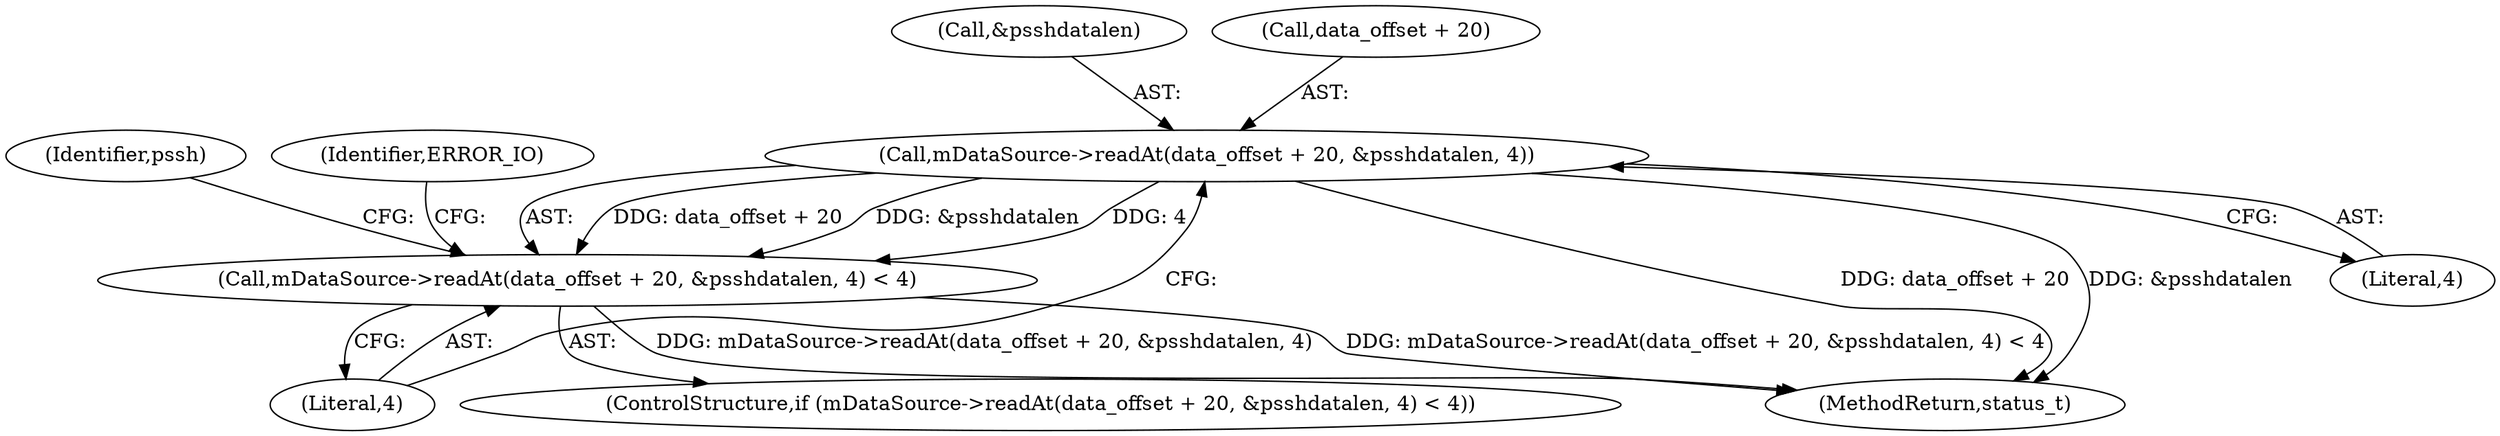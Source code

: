 digraph "0_Android_6fe85f7e15203e48df2cc3e8e1c4bc6ad49dc968@API" {
"1001026" [label="(Call,mDataSource->readAt(data_offset + 20, &psshdatalen, 4))"];
"1001025" [label="(Call,mDataSource->readAt(data_offset + 20, &psshdatalen, 4) < 4)"];
"1001039" [label="(Identifier,pssh)"];
"1001030" [label="(Call,&psshdatalen)"];
"1001025" [label="(Call,mDataSource->readAt(data_offset + 20, &psshdatalen, 4) < 4)"];
"1001036" [label="(Identifier,ERROR_IO)"];
"1001033" [label="(Literal,4)"];
"1001024" [label="(ControlStructure,if (mDataSource->readAt(data_offset + 20, &psshdatalen, 4) < 4))"];
"1002931" [label="(MethodReturn,status_t)"];
"1001032" [label="(Literal,4)"];
"1001027" [label="(Call,data_offset + 20)"];
"1001026" [label="(Call,mDataSource->readAt(data_offset + 20, &psshdatalen, 4))"];
"1001026" -> "1001025"  [label="AST: "];
"1001026" -> "1001032"  [label="CFG: "];
"1001027" -> "1001026"  [label="AST: "];
"1001030" -> "1001026"  [label="AST: "];
"1001032" -> "1001026"  [label="AST: "];
"1001033" -> "1001026"  [label="CFG: "];
"1001026" -> "1002931"  [label="DDG: data_offset + 20"];
"1001026" -> "1002931"  [label="DDG: &psshdatalen"];
"1001026" -> "1001025"  [label="DDG: data_offset + 20"];
"1001026" -> "1001025"  [label="DDG: &psshdatalen"];
"1001026" -> "1001025"  [label="DDG: 4"];
"1001025" -> "1001024"  [label="AST: "];
"1001025" -> "1001033"  [label="CFG: "];
"1001033" -> "1001025"  [label="AST: "];
"1001036" -> "1001025"  [label="CFG: "];
"1001039" -> "1001025"  [label="CFG: "];
"1001025" -> "1002931"  [label="DDG: mDataSource->readAt(data_offset + 20, &psshdatalen, 4)"];
"1001025" -> "1002931"  [label="DDG: mDataSource->readAt(data_offset + 20, &psshdatalen, 4) < 4"];
}
